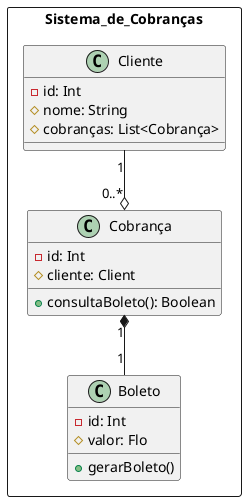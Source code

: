 @startuml sisDeCobrança
  package Sistema_de_Cobranças <<rectangle>> {
    class Cliente {
      - id: Int
      # nome: String
      # cobranças: List<Cobrança>
    }
    class Cobrança {
      - id: Int
      # cliente: Client
      + consultaBoleto(): Boolean
    }
    Cliente "1" --o "0..*" Cobrança
    class Boleto {
      - id: Int
      # valor: Flo
      + gerarBoleto()
    }
    Cobrança "1" *-- "1" Boleto
  }
@enduml